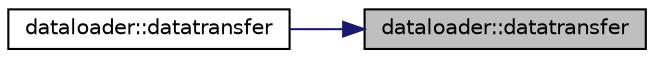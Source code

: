 digraph "dataloader::datatransfer"
{
 // INTERACTIVE_SVG=YES
 // LATEX_PDF_SIZE
  edge [fontname="Helvetica",fontsize="10",labelfontname="Helvetica",labelfontsize="10"];
  node [fontname="Helvetica",fontsize="10",shape=record];
  rankdir="RL";
  Node1 [label="dataloader::datatransfer",height=0.2,width=0.4,color="black", fillcolor="grey75", style="filled", fontcolor="black",tooltip=" "];
  Node1 -> Node2 [dir="back",color="midnightblue",fontsize="10",style="solid",fontname="Helvetica"];
  Node2 [label="dataloader::datatransfer",height=0.2,width=0.4,color="black", fillcolor="white", style="filled",URL="$classdataloader.html#aa97ddc9ee69e9b9ecaf763ff8db775a2",tooltip=" "];
}
